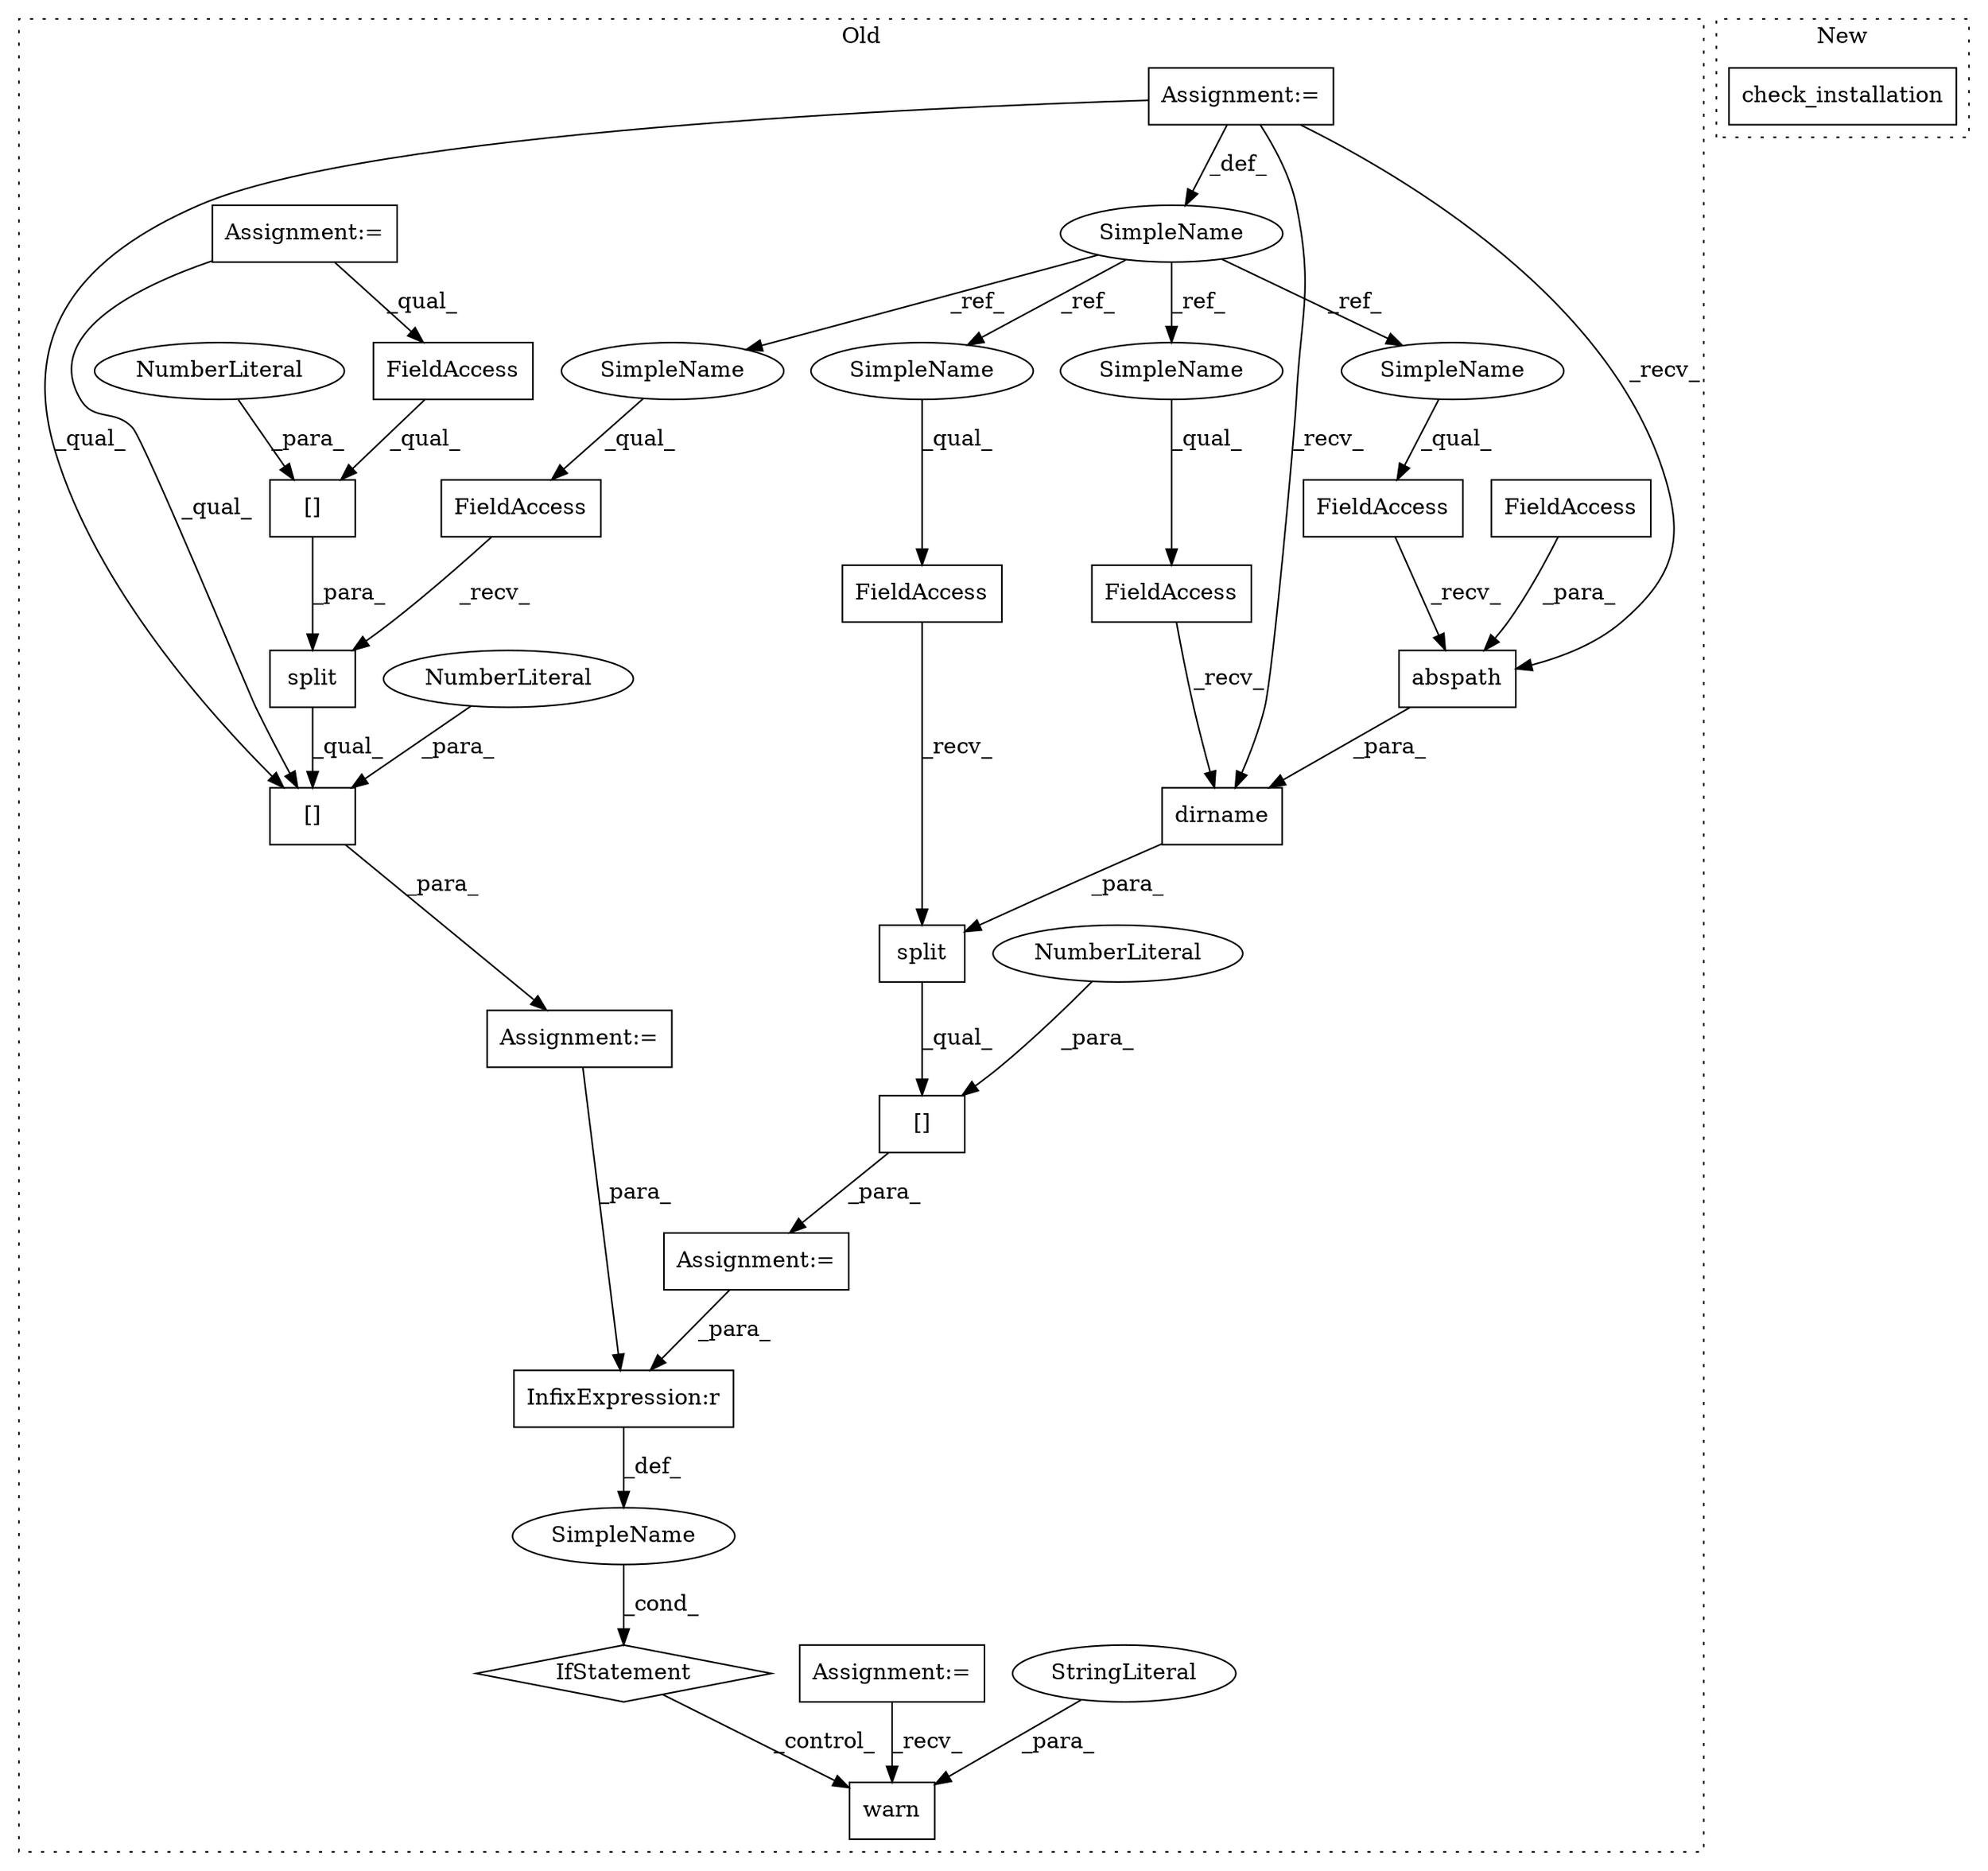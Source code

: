 digraph G {
subgraph cluster0 {
1 [label="warn" a="32" s="7316,7431" l="5,1" shape="box"];
3 [label="InfixExpression:r" a="27" s="7287" l="4" shape="box"];
4 [label="split" a="32" s="7238,7266" l="6,1" shape="box"];
5 [label="[]" a="2" s="7244,7265" l="20,1" shape="box"];
6 [label="NumberLiteral" a="34" s="7264" l="1" shape="ellipse"];
7 [label="[]" a="2" s="7230,7269" l="38,1" shape="box"];
8 [label="NumberLiteral" a="34" s="7268" l="1" shape="ellipse"];
9 [label="split" a="32" s="7165,7213" l="6,1" shape="box"];
10 [label="[]" a="2" s="7157,7216" l="58,1" shape="box"];
11 [label="NumberLiteral" a="34" s="7215" l="1" shape="ellipse"];
12 [label="FieldAccess" a="22" s="7230" l="7" shape="box"];
13 [label="SimpleName" a="42" s="7046" l="2" shape="ellipse"];
14 [label="FieldAccess" a="22" s="7157" l="7" shape="box"];
15 [label="FieldAccess" a="22" s="7244" l="19" shape="box"];
16 [label="FieldAccess" a="22" s="7171" l="7" shape="box"];
17 [label="FieldAccess" a="22" s="7187" l="7" shape="box"];
18 [label="SimpleName" a="42" s="" l="" shape="ellipse"];
19 [label="IfStatement" a="25" s="7276,7297" l="4,2" shape="diamond"];
20 [label="abspath" a="32" s="7195,7211" l="8,1" shape="box"];
21 [label="FieldAccess" a="22" s="7203" l="8" shape="box"];
22 [label="StringLiteral" a="45" s="7321" l="110" shape="ellipse"];
23 [label="Assignment:=" a="7" s="7098" l="10" shape="box"];
24 [label="Assignment:=" a="7" s="7156" l="1" shape="box"];
25 [label="Assignment:=" a="7" s="7077" l="8" shape="box"];
26 [label="dirname" a="32" s="7179,7212" l="8,1" shape="box"];
27 [label="Assignment:=" a="7" s="7046" l="2" shape="box"];
28 [label="Assignment:=" a="7" s="7229" l="1" shape="box"];
29 [label="SimpleName" a="42" s="7171" l="2" shape="ellipse"];
30 [label="SimpleName" a="42" s="7187" l="2" shape="ellipse"];
31 [label="SimpleName" a="42" s="7230" l="2" shape="ellipse"];
32 [label="SimpleName" a="42" s="7157" l="2" shape="ellipse"];
label = "Old";
style="dotted";
}
subgraph cluster1 {
2 [label="check_installation" a="32" s="7100" l="20" shape="box"];
label = "New";
style="dotted";
}
3 -> 18 [label="_def_"];
4 -> 7 [label="_qual_"];
5 -> 4 [label="_para_"];
6 -> 5 [label="_para_"];
7 -> 28 [label="_para_"];
8 -> 7 [label="_para_"];
9 -> 10 [label="_qual_"];
10 -> 24 [label="_para_"];
11 -> 10 [label="_para_"];
12 -> 4 [label="_recv_"];
13 -> 29 [label="_ref_"];
13 -> 32 [label="_ref_"];
13 -> 31 [label="_ref_"];
13 -> 30 [label="_ref_"];
14 -> 9 [label="_recv_"];
15 -> 5 [label="_qual_"];
16 -> 26 [label="_recv_"];
17 -> 20 [label="_recv_"];
18 -> 19 [label="_cond_"];
19 -> 1 [label="_control_"];
20 -> 26 [label="_para_"];
21 -> 20 [label="_para_"];
22 -> 1 [label="_para_"];
23 -> 15 [label="_qual_"];
23 -> 7 [label="_qual_"];
24 -> 3 [label="_para_"];
25 -> 1 [label="_recv_"];
26 -> 9 [label="_para_"];
27 -> 20 [label="_recv_"];
27 -> 7 [label="_qual_"];
27 -> 26 [label="_recv_"];
27 -> 13 [label="_def_"];
28 -> 3 [label="_para_"];
29 -> 16 [label="_qual_"];
30 -> 17 [label="_qual_"];
31 -> 12 [label="_qual_"];
32 -> 14 [label="_qual_"];
}